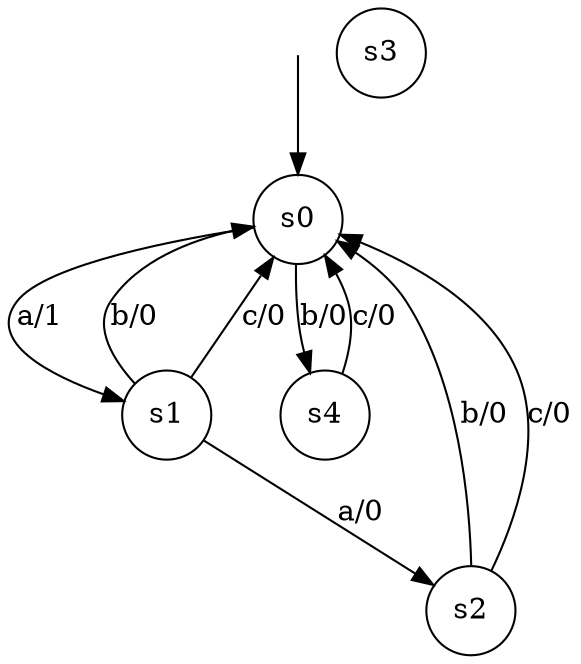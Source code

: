 digraph g {

	s0 [shape="circle" label="s0"];
	s1 [shape="circle" label="s1"];
	s2 [shape="circle" label="s2"];
	s3 [shape="circle" label="s3"];
    s4 [shape="circle" label="s4"];
    	s0 -> s1 [label="a/1"];
    	s0 -> s4 [label="b/0"];

    	s1 -> s2 [label="a/0"];
    	s1 -> s0 [label="b/0"];
    	s1 -> s0 [label="c/0"];
    	
    	s2 -> s0 [label="b/0"];
    	s2 -> s0 [label="c/0"];
    	
    	s4 -> s0 [label="c/0"];

__start0 [label="" shape="none" width="0" height="0"];
__start0 -> s0;
}
